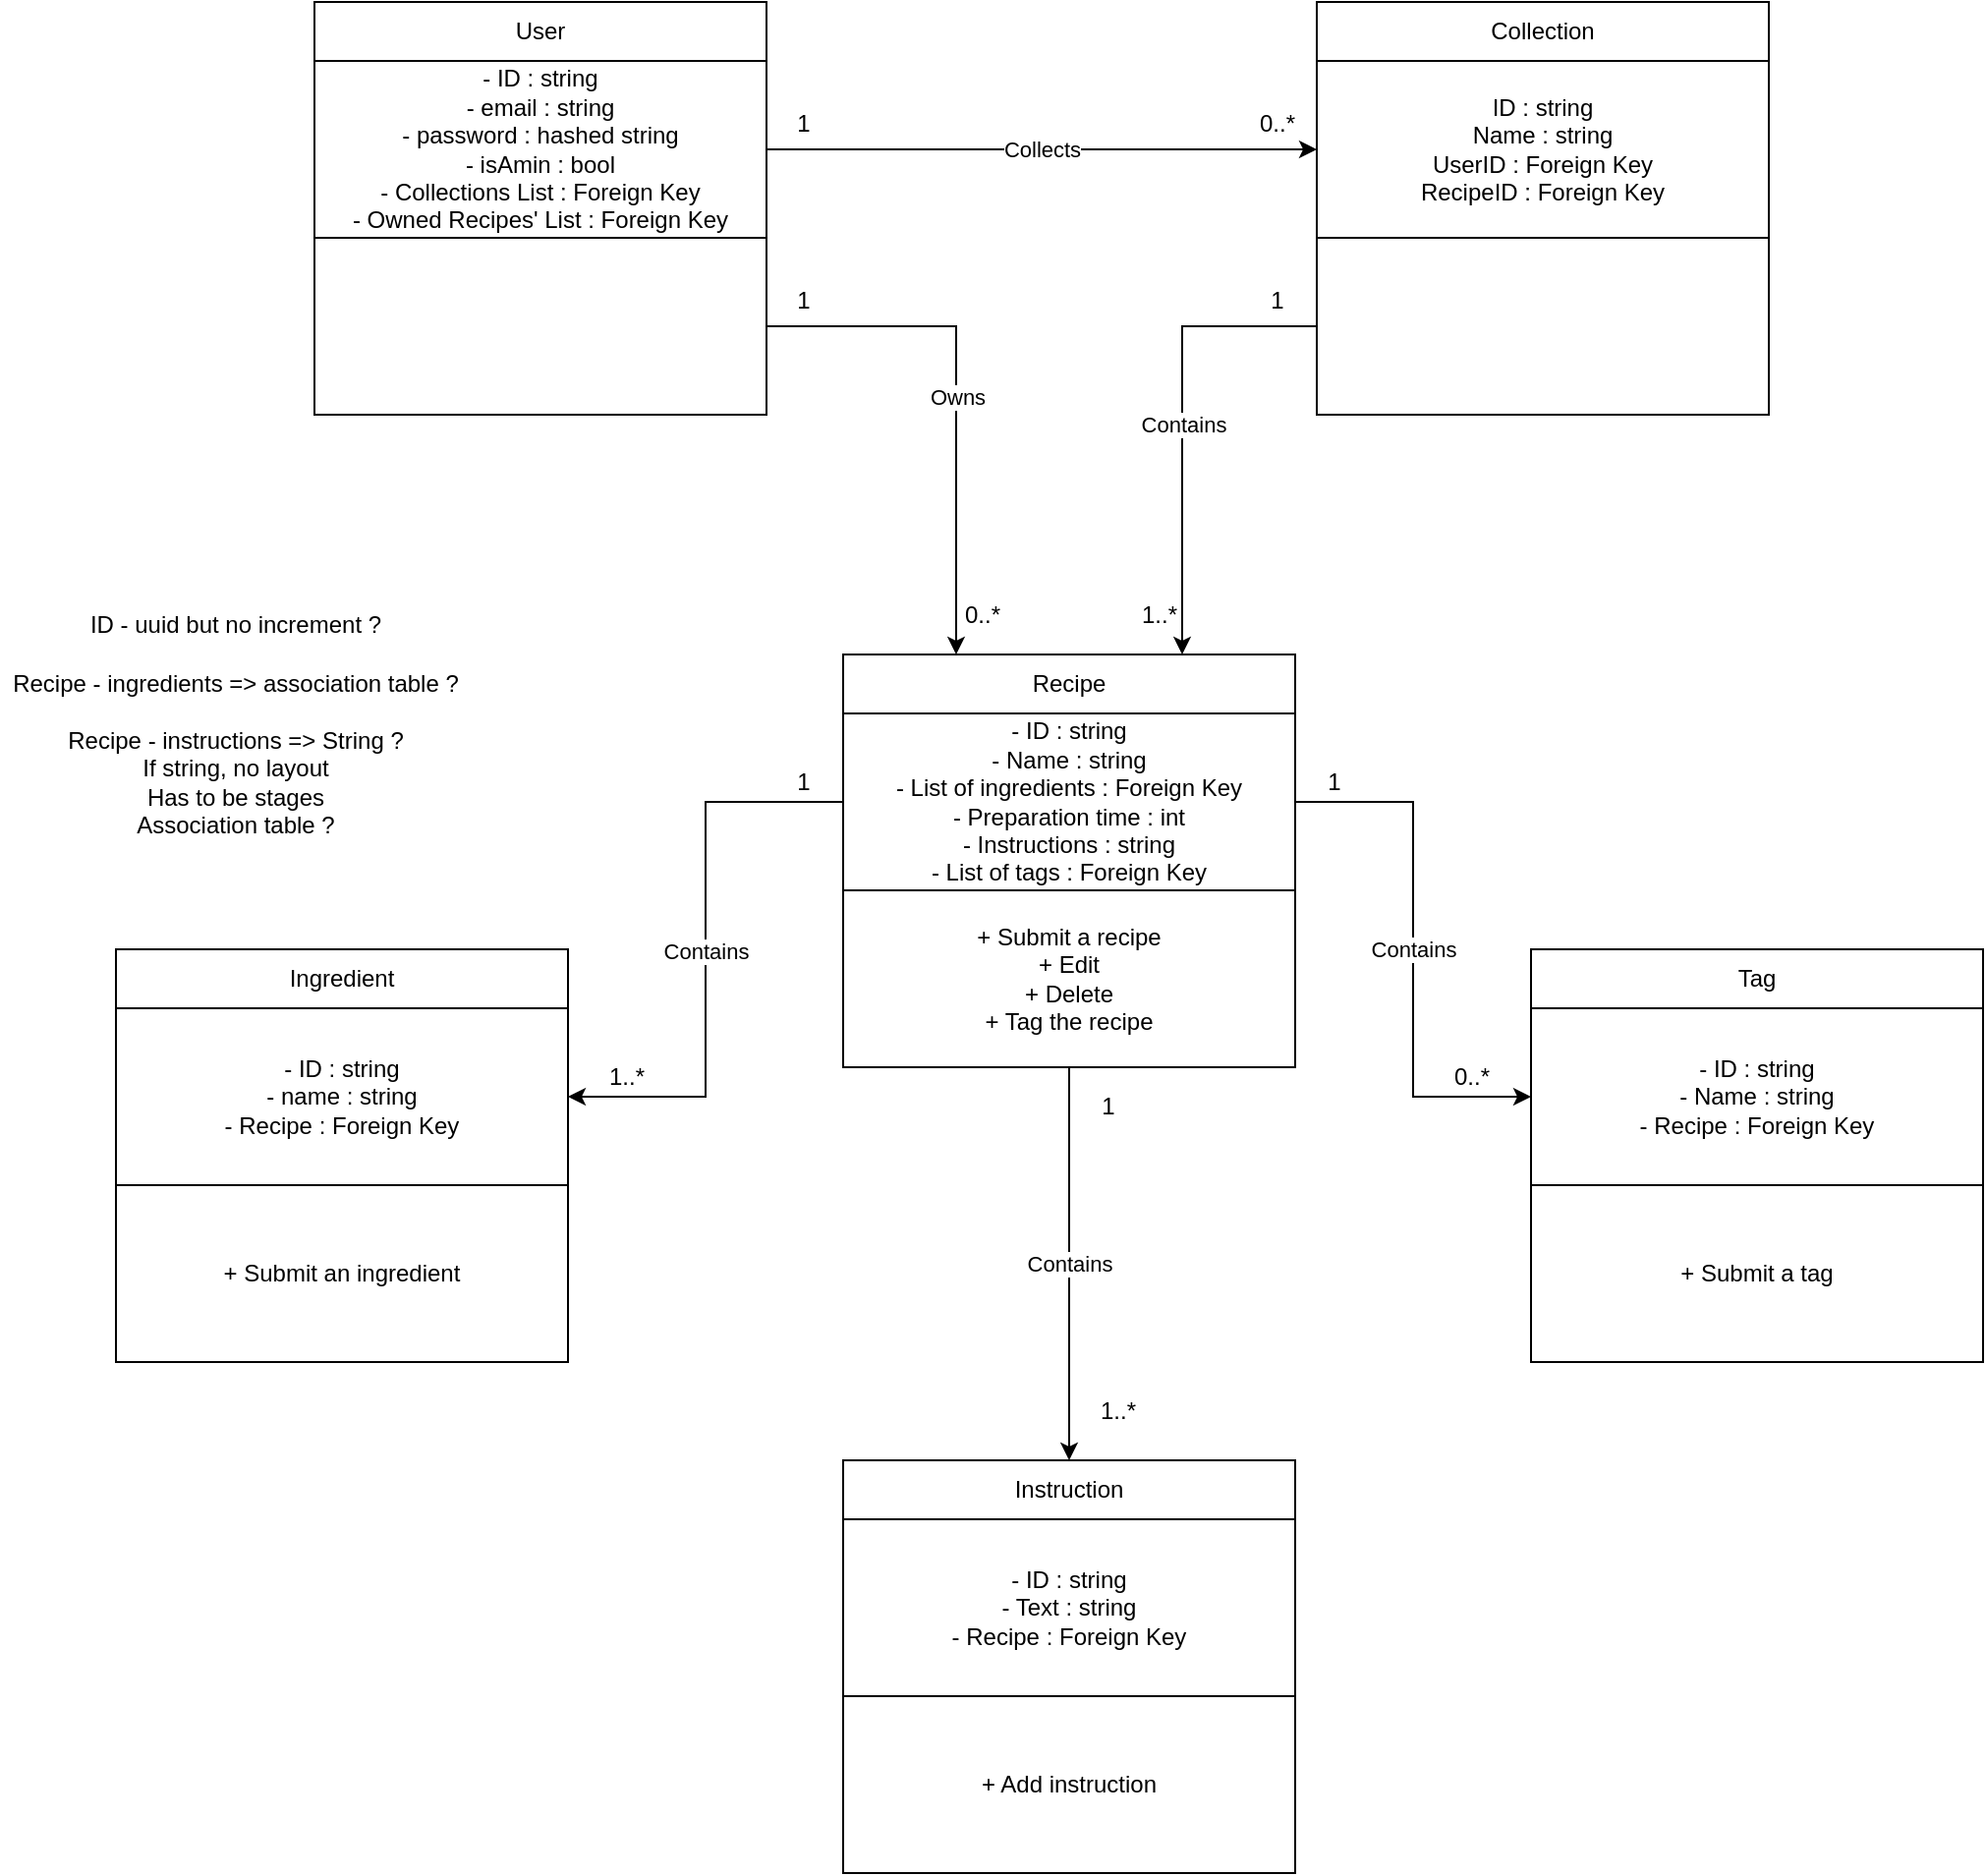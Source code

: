 <mxfile version="27.1.1">
  <diagram name="Page-1" id="JcqKBOb1F13oiYuU-APF">
    <mxGraphModel dx="2434" dy="886" grid="1" gridSize="10" guides="1" tooltips="1" connect="1" arrows="1" fold="1" page="1" pageScale="1" pageWidth="850" pageHeight="1100" math="0" shadow="0">
      <root>
        <mxCell id="0" />
        <mxCell id="1" parent="0" />
        <mxCell id="2_qpchY4eQDPO05ME19w-8" value="" style="group" parent="1" vertex="1" connectable="0">
          <mxGeometry x="289" y="365" width="230" height="210" as="geometry" />
        </mxCell>
        <mxCell id="2_qpchY4eQDPO05ME19w-6" value="" style="edgeStyle=orthogonalEdgeStyle;rounded=0;orthogonalLoop=1;jettySize=auto;html=1;" parent="2_qpchY4eQDPO05ME19w-8" source="2_qpchY4eQDPO05ME19w-2" edge="1">
          <mxGeometry relative="1" as="geometry">
            <mxPoint x="115" y="120" as="targetPoint" />
          </mxGeometry>
        </mxCell>
        <mxCell id="2_qpchY4eQDPO05ME19w-2" value="Recipe" style="rounded=0;whiteSpace=wrap;html=1;" parent="2_qpchY4eQDPO05ME19w-8" vertex="1">
          <mxGeometry width="230" height="30" as="geometry" />
        </mxCell>
        <mxCell id="2_qpchY4eQDPO05ME19w-3" value="&lt;div&gt;- ID : string&lt;/div&gt;&lt;div&gt;- Name : string&lt;/div&gt;&lt;div&gt;- List of ingredients : Foreign Key&lt;/div&gt;&lt;div&gt;- Preparation time : int&lt;/div&gt;&lt;div&gt;- Instructions : string&lt;/div&gt;&lt;div&gt;- List of tags : Foreign Key&lt;/div&gt;" style="rounded=0;whiteSpace=wrap;html=1;" parent="2_qpchY4eQDPO05ME19w-8" vertex="1">
          <mxGeometry y="30" width="230" height="90" as="geometry" />
        </mxCell>
        <mxCell id="2_qpchY4eQDPO05ME19w-7" value="&lt;div&gt;+ Submit a recipe&lt;/div&gt;&lt;div&gt;+ Edit&lt;/div&gt;&lt;div&gt;+ Delete&lt;/div&gt;&lt;div&gt;+ Tag the recipe&lt;/div&gt;" style="rounded=0;whiteSpace=wrap;html=1;" parent="2_qpchY4eQDPO05ME19w-8" vertex="1">
          <mxGeometry y="120" width="230" height="90" as="geometry" />
        </mxCell>
        <mxCell id="2_qpchY4eQDPO05ME19w-9" value="" style="group" parent="1" vertex="1" connectable="0">
          <mxGeometry x="-81" y="515" width="230" height="210" as="geometry" />
        </mxCell>
        <mxCell id="2_qpchY4eQDPO05ME19w-10" value="" style="edgeStyle=orthogonalEdgeStyle;rounded=0;orthogonalLoop=1;jettySize=auto;html=1;" parent="2_qpchY4eQDPO05ME19w-9" source="2_qpchY4eQDPO05ME19w-11" edge="1">
          <mxGeometry relative="1" as="geometry">
            <mxPoint x="115" y="120" as="targetPoint" />
          </mxGeometry>
        </mxCell>
        <mxCell id="2_qpchY4eQDPO05ME19w-11" value="Ingredient" style="rounded=0;whiteSpace=wrap;html=1;" parent="2_qpchY4eQDPO05ME19w-9" vertex="1">
          <mxGeometry width="230" height="30" as="geometry" />
        </mxCell>
        <mxCell id="2_qpchY4eQDPO05ME19w-12" value="&lt;div&gt;- ID : string&lt;/div&gt;&lt;div&gt;-&amp;nbsp;name :&amp;nbsp;string&lt;/div&gt;&lt;div&gt;- Recipe : Foreign Key&lt;/div&gt;" style="rounded=0;whiteSpace=wrap;html=1;" parent="2_qpchY4eQDPO05ME19w-9" vertex="1">
          <mxGeometry y="30" width="230" height="90" as="geometry" />
        </mxCell>
        <mxCell id="2_qpchY4eQDPO05ME19w-13" value="&lt;div&gt;+ Submit an ingredient&lt;/div&gt;" style="rounded=0;whiteSpace=wrap;html=1;" parent="2_qpchY4eQDPO05ME19w-9" vertex="1">
          <mxGeometry y="120" width="230" height="90" as="geometry" />
        </mxCell>
        <mxCell id="2_qpchY4eQDPO05ME19w-14" value="ID - uuid but no increment ?" style="text;html=1;align=center;verticalAlign=middle;whiteSpace=wrap;rounded=0;" parent="1" vertex="1">
          <mxGeometry x="-140" y="335" width="240" height="30" as="geometry" />
        </mxCell>
        <mxCell id="2_qpchY4eQDPO05ME19w-15" value="&lt;div&gt;Recipe - ingredients =&amp;gt; association table ?&lt;/div&gt;" style="text;html=1;align=center;verticalAlign=middle;whiteSpace=wrap;rounded=0;" parent="1" vertex="1">
          <mxGeometry x="-140" y="365" width="240" height="30" as="geometry" />
        </mxCell>
        <mxCell id="2_qpchY4eQDPO05ME19w-18" value="Contains" style="edgeStyle=orthogonalEdgeStyle;rounded=0;orthogonalLoop=1;jettySize=auto;html=1;exitX=0;exitY=0.5;exitDx=0;exitDy=0;entryX=1;entryY=0.5;entryDx=0;entryDy=0;endArrow=classic;startFill=0;startArrow=none;endFill=1;" parent="1" source="2_qpchY4eQDPO05ME19w-3" target="2_qpchY4eQDPO05ME19w-12" edge="1">
          <mxGeometry x="0.005" relative="1" as="geometry">
            <mxPoint as="offset" />
          </mxGeometry>
        </mxCell>
        <mxCell id="2_qpchY4eQDPO05ME19w-20" value="&lt;div&gt;Recipe - instructions =&amp;gt; String ?&lt;/div&gt;&lt;div&gt;If string, no layout&lt;/div&gt;&lt;div&gt;Has to be stages&lt;/div&gt;&lt;div&gt;Association table ?&lt;/div&gt;" style="text;html=1;align=center;verticalAlign=middle;whiteSpace=wrap;rounded=0;" parent="1" vertex="1">
          <mxGeometry x="-140" y="415" width="240" height="30" as="geometry" />
        </mxCell>
        <mxCell id="2_qpchY4eQDPO05ME19w-21" value="1" style="text;html=1;align=center;verticalAlign=middle;whiteSpace=wrap;rounded=0;" parent="1" vertex="1">
          <mxGeometry x="239" y="415" width="60" height="30" as="geometry" />
        </mxCell>
        <mxCell id="2_qpchY4eQDPO05ME19w-22" value="1..*" style="text;html=1;align=center;verticalAlign=middle;whiteSpace=wrap;rounded=0;" parent="1" vertex="1">
          <mxGeometry x="149" y="565" width="60" height="30" as="geometry" />
        </mxCell>
        <mxCell id="2_qpchY4eQDPO05ME19w-23" value="" style="group" parent="1" vertex="1" connectable="0">
          <mxGeometry x="639" y="515" width="230" height="210" as="geometry" />
        </mxCell>
        <mxCell id="2_qpchY4eQDPO05ME19w-24" value="" style="edgeStyle=orthogonalEdgeStyle;rounded=0;orthogonalLoop=1;jettySize=auto;html=1;" parent="2_qpchY4eQDPO05ME19w-23" source="2_qpchY4eQDPO05ME19w-25" edge="1">
          <mxGeometry relative="1" as="geometry">
            <mxPoint x="115" y="120" as="targetPoint" />
          </mxGeometry>
        </mxCell>
        <mxCell id="2_qpchY4eQDPO05ME19w-25" value="Tag" style="rounded=0;whiteSpace=wrap;html=1;" parent="2_qpchY4eQDPO05ME19w-23" vertex="1">
          <mxGeometry width="230" height="30" as="geometry" />
        </mxCell>
        <mxCell id="2_qpchY4eQDPO05ME19w-26" value="&lt;div&gt;- ID : string&lt;/div&gt;&lt;div&gt;- Name : string&lt;br&gt;- Recipe : Foreign Key&lt;/div&gt;" style="rounded=0;whiteSpace=wrap;html=1;" parent="2_qpchY4eQDPO05ME19w-23" vertex="1">
          <mxGeometry y="30" width="230" height="90" as="geometry" />
        </mxCell>
        <mxCell id="2_qpchY4eQDPO05ME19w-27" value="&lt;div&gt;+ Submit a tag&lt;/div&gt;" style="rounded=0;whiteSpace=wrap;html=1;" parent="2_qpchY4eQDPO05ME19w-23" vertex="1">
          <mxGeometry y="120" width="230" height="90" as="geometry" />
        </mxCell>
        <mxCell id="2_qpchY4eQDPO05ME19w-28" value="Contains" style="edgeStyle=orthogonalEdgeStyle;rounded=0;orthogonalLoop=1;jettySize=auto;html=1;exitX=1;exitY=0.5;exitDx=0;exitDy=0;entryX=0;entryY=0.5;entryDx=0;entryDy=0;endArrow=classic;startFill=0;endFill=1;" parent="1" source="2_qpchY4eQDPO05ME19w-3" target="2_qpchY4eQDPO05ME19w-26" edge="1">
          <mxGeometry relative="1" as="geometry" />
        </mxCell>
        <mxCell id="2_qpchY4eQDPO05ME19w-29" value="1" style="text;html=1;align=center;verticalAlign=middle;whiteSpace=wrap;rounded=0;" parent="1" vertex="1">
          <mxGeometry x="509" y="415" width="60" height="30" as="geometry" />
        </mxCell>
        <mxCell id="2_qpchY4eQDPO05ME19w-30" value="0..*" style="text;html=1;align=center;verticalAlign=middle;whiteSpace=wrap;rounded=0;" parent="1" vertex="1">
          <mxGeometry x="579" y="565" width="60" height="30" as="geometry" />
        </mxCell>
        <mxCell id="k0aN1hesgMusfAzjtdi0-1" value="" style="group" vertex="1" connectable="0" parent="1">
          <mxGeometry x="289" y="775" width="230" height="210" as="geometry" />
        </mxCell>
        <mxCell id="k0aN1hesgMusfAzjtdi0-2" value="" style="edgeStyle=orthogonalEdgeStyle;rounded=0;orthogonalLoop=1;jettySize=auto;html=1;" edge="1" parent="k0aN1hesgMusfAzjtdi0-1" source="k0aN1hesgMusfAzjtdi0-3">
          <mxGeometry relative="1" as="geometry">
            <mxPoint x="115" y="120" as="targetPoint" />
          </mxGeometry>
        </mxCell>
        <mxCell id="k0aN1hesgMusfAzjtdi0-3" value="Instruction" style="rounded=0;whiteSpace=wrap;html=1;" vertex="1" parent="k0aN1hesgMusfAzjtdi0-1">
          <mxGeometry width="230" height="30" as="geometry" />
        </mxCell>
        <mxCell id="k0aN1hesgMusfAzjtdi0-4" value="&lt;div&gt;- ID : string&lt;/div&gt;&lt;div&gt;- Text : string&lt;/div&gt;&lt;div&gt;- Recipe : Foreign Key&lt;/div&gt;" style="rounded=0;whiteSpace=wrap;html=1;" vertex="1" parent="k0aN1hesgMusfAzjtdi0-1">
          <mxGeometry y="30" width="230" height="90" as="geometry" />
        </mxCell>
        <mxCell id="k0aN1hesgMusfAzjtdi0-5" value="&lt;div&gt;+ Add instruction&lt;/div&gt;" style="rounded=0;whiteSpace=wrap;html=1;" vertex="1" parent="k0aN1hesgMusfAzjtdi0-1">
          <mxGeometry y="120" width="230" height="90" as="geometry" />
        </mxCell>
        <mxCell id="k0aN1hesgMusfAzjtdi0-6" value="Contains" style="edgeStyle=orthogonalEdgeStyle;rounded=0;orthogonalLoop=1;jettySize=auto;html=1;exitX=0.5;exitY=1;exitDx=0;exitDy=0;entryX=0.5;entryY=0;entryDx=0;entryDy=0;" edge="1" parent="1" source="2_qpchY4eQDPO05ME19w-7" target="k0aN1hesgMusfAzjtdi0-3">
          <mxGeometry relative="1" as="geometry" />
        </mxCell>
        <mxCell id="k0aN1hesgMusfAzjtdi0-7" value="1" style="text;html=1;align=center;verticalAlign=middle;whiteSpace=wrap;rounded=0;" vertex="1" parent="1">
          <mxGeometry x="394" y="580" width="60" height="30" as="geometry" />
        </mxCell>
        <mxCell id="k0aN1hesgMusfAzjtdi0-8" value="1..*" style="text;html=1;align=center;verticalAlign=middle;whiteSpace=wrap;rounded=0;" vertex="1" parent="1">
          <mxGeometry x="399" y="735" width="60" height="30" as="geometry" />
        </mxCell>
        <mxCell id="k0aN1hesgMusfAzjtdi0-9" value="" style="group" vertex="1" connectable="0" parent="1">
          <mxGeometry x="20" y="33" width="230" height="210" as="geometry" />
        </mxCell>
        <mxCell id="k0aN1hesgMusfAzjtdi0-10" value="" style="edgeStyle=orthogonalEdgeStyle;rounded=0;orthogonalLoop=1;jettySize=auto;html=1;" edge="1" parent="k0aN1hesgMusfAzjtdi0-9" source="k0aN1hesgMusfAzjtdi0-11">
          <mxGeometry relative="1" as="geometry">
            <mxPoint x="115" y="120" as="targetPoint" />
          </mxGeometry>
        </mxCell>
        <mxCell id="k0aN1hesgMusfAzjtdi0-11" value="User" style="rounded=0;whiteSpace=wrap;html=1;" vertex="1" parent="k0aN1hesgMusfAzjtdi0-9">
          <mxGeometry width="230" height="30" as="geometry" />
        </mxCell>
        <mxCell id="k0aN1hesgMusfAzjtdi0-12" value="&lt;div&gt;- ID : string&lt;/div&gt;&lt;div&gt;- email : string&lt;/div&gt;&lt;div&gt;- password : hashed string&lt;/div&gt;&lt;div&gt;&lt;div&gt;- isAmin : bool&lt;/div&gt;&lt;div&gt;- Collections List : Foreign Key&lt;/div&gt;&lt;div&gt;- Owned Recipes&#39; List : Foreign Key&lt;/div&gt;&lt;/div&gt;" style="rounded=0;whiteSpace=wrap;html=1;" vertex="1" parent="k0aN1hesgMusfAzjtdi0-9">
          <mxGeometry y="30" width="230" height="90" as="geometry" />
        </mxCell>
        <mxCell id="k0aN1hesgMusfAzjtdi0-13" value="" style="rounded=0;whiteSpace=wrap;html=1;" vertex="1" parent="k0aN1hesgMusfAzjtdi0-9">
          <mxGeometry y="120" width="230" height="90" as="geometry" />
        </mxCell>
        <mxCell id="k0aN1hesgMusfAzjtdi0-14" value="Owns" style="edgeStyle=orthogonalEdgeStyle;rounded=0;orthogonalLoop=1;jettySize=auto;html=1;exitX=1;exitY=0.5;exitDx=0;exitDy=0;entryX=0.25;entryY=0;entryDx=0;entryDy=0;" edge="1" parent="1" source="k0aN1hesgMusfAzjtdi0-13" target="2_qpchY4eQDPO05ME19w-2">
          <mxGeometry relative="1" as="geometry" />
        </mxCell>
        <mxCell id="k0aN1hesgMusfAzjtdi0-16" value="1" style="text;html=1;align=center;verticalAlign=middle;whiteSpace=wrap;rounded=0;" vertex="1" parent="1">
          <mxGeometry x="239" y="170" width="60" height="30" as="geometry" />
        </mxCell>
        <mxCell id="k0aN1hesgMusfAzjtdi0-17" value="0..*" style="text;html=1;align=center;verticalAlign=middle;whiteSpace=wrap;rounded=0;" vertex="1" parent="1">
          <mxGeometry x="330" y="330" width="60" height="30" as="geometry" />
        </mxCell>
        <mxCell id="k0aN1hesgMusfAzjtdi0-18" value="" style="group" vertex="1" connectable="0" parent="1">
          <mxGeometry x="530" y="33" width="230" height="210" as="geometry" />
        </mxCell>
        <mxCell id="k0aN1hesgMusfAzjtdi0-19" value="" style="edgeStyle=orthogonalEdgeStyle;rounded=0;orthogonalLoop=1;jettySize=auto;html=1;" edge="1" parent="k0aN1hesgMusfAzjtdi0-18" source="k0aN1hesgMusfAzjtdi0-20">
          <mxGeometry relative="1" as="geometry">
            <mxPoint x="115" y="120" as="targetPoint" />
          </mxGeometry>
        </mxCell>
        <mxCell id="k0aN1hesgMusfAzjtdi0-20" value="Collection" style="rounded=0;whiteSpace=wrap;html=1;" vertex="1" parent="k0aN1hesgMusfAzjtdi0-18">
          <mxGeometry width="230" height="30" as="geometry" />
        </mxCell>
        <mxCell id="k0aN1hesgMusfAzjtdi0-21" value="&lt;div&gt;ID : string&lt;/div&gt;&lt;div&gt;Name : string&lt;/div&gt;&lt;div&gt;UserID : Foreign Key&lt;/div&gt;&lt;div&gt;RecipeID : Foreign Key&lt;/div&gt;" style="rounded=0;whiteSpace=wrap;html=1;" vertex="1" parent="k0aN1hesgMusfAzjtdi0-18">
          <mxGeometry y="30" width="230" height="90" as="geometry" />
        </mxCell>
        <mxCell id="k0aN1hesgMusfAzjtdi0-22" value="" style="rounded=0;whiteSpace=wrap;html=1;" vertex="1" parent="k0aN1hesgMusfAzjtdi0-18">
          <mxGeometry y="120" width="230" height="90" as="geometry" />
        </mxCell>
        <mxCell id="k0aN1hesgMusfAzjtdi0-23" value="Contains" style="edgeStyle=orthogonalEdgeStyle;rounded=0;orthogonalLoop=1;jettySize=auto;html=1;exitX=0;exitY=0.5;exitDx=0;exitDy=0;entryX=0.75;entryY=0;entryDx=0;entryDy=0;" edge="1" parent="1" source="k0aN1hesgMusfAzjtdi0-22" target="2_qpchY4eQDPO05ME19w-2">
          <mxGeometry relative="1" as="geometry" />
        </mxCell>
        <mxCell id="k0aN1hesgMusfAzjtdi0-24" value="Collects" style="edgeStyle=orthogonalEdgeStyle;rounded=0;orthogonalLoop=1;jettySize=auto;html=1;exitX=1;exitY=0.5;exitDx=0;exitDy=0;entryX=0;entryY=0.5;entryDx=0;entryDy=0;" edge="1" parent="1" source="k0aN1hesgMusfAzjtdi0-12" target="k0aN1hesgMusfAzjtdi0-21">
          <mxGeometry relative="1" as="geometry" />
        </mxCell>
        <mxCell id="k0aN1hesgMusfAzjtdi0-25" value="1" style="text;html=1;align=center;verticalAlign=middle;whiteSpace=wrap;rounded=0;" vertex="1" parent="1">
          <mxGeometry x="239" y="80" width="60" height="30" as="geometry" />
        </mxCell>
        <mxCell id="k0aN1hesgMusfAzjtdi0-26" value="0..*" style="text;html=1;align=center;verticalAlign=middle;whiteSpace=wrap;rounded=0;" vertex="1" parent="1">
          <mxGeometry x="480" y="80" width="60" height="30" as="geometry" />
        </mxCell>
        <mxCell id="k0aN1hesgMusfAzjtdi0-27" value="1" style="text;html=1;align=center;verticalAlign=middle;whiteSpace=wrap;rounded=0;" vertex="1" parent="1">
          <mxGeometry x="480" y="170" width="60" height="30" as="geometry" />
        </mxCell>
        <mxCell id="k0aN1hesgMusfAzjtdi0-29" value="1..*" style="text;html=1;align=center;verticalAlign=middle;whiteSpace=wrap;rounded=0;" vertex="1" parent="1">
          <mxGeometry x="420" y="330" width="60" height="30" as="geometry" />
        </mxCell>
      </root>
    </mxGraphModel>
  </diagram>
</mxfile>

